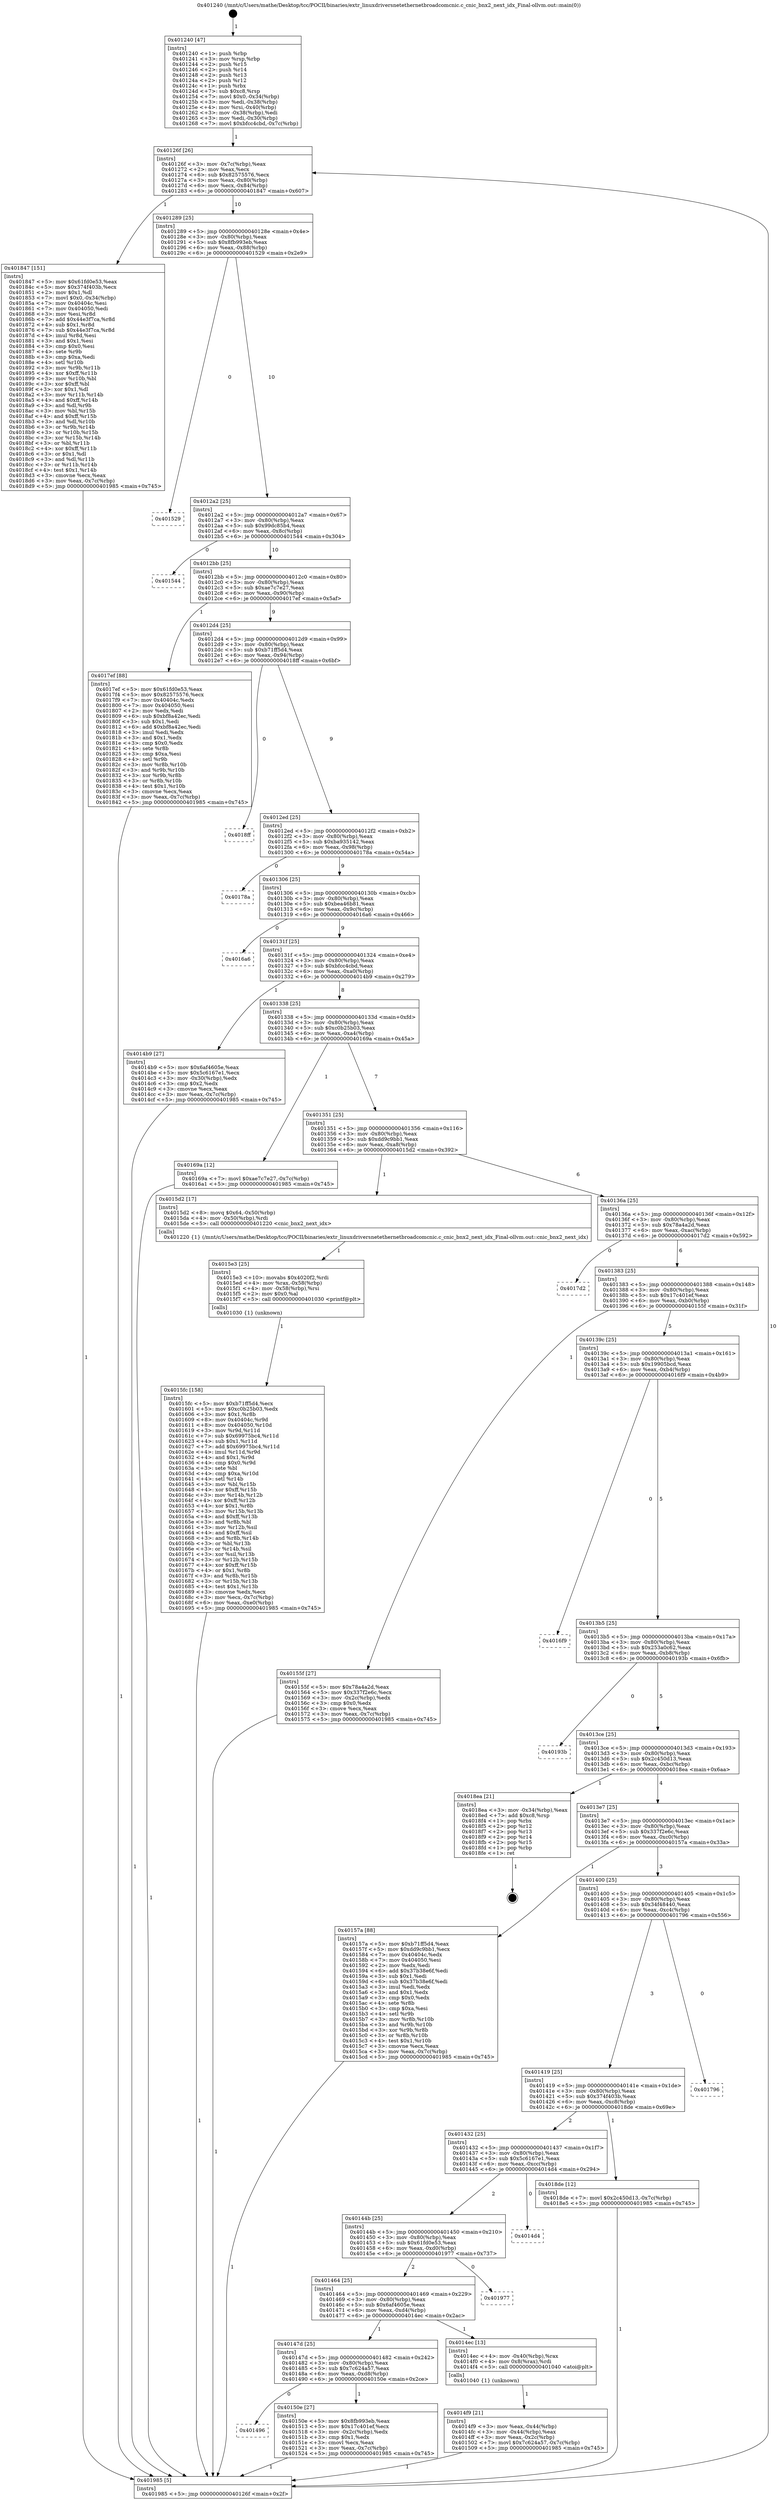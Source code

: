 digraph "0x401240" {
  label = "0x401240 (/mnt/c/Users/mathe/Desktop/tcc/POCII/binaries/extr_linuxdriversnetethernetbroadcomcnic.c_cnic_bnx2_next_idx_Final-ollvm.out::main(0))"
  labelloc = "t"
  node[shape=record]

  Entry [label="",width=0.3,height=0.3,shape=circle,fillcolor=black,style=filled]
  "0x40126f" [label="{
     0x40126f [26]\l
     | [instrs]\l
     &nbsp;&nbsp;0x40126f \<+3\>: mov -0x7c(%rbp),%eax\l
     &nbsp;&nbsp;0x401272 \<+2\>: mov %eax,%ecx\l
     &nbsp;&nbsp;0x401274 \<+6\>: sub $0x82575576,%ecx\l
     &nbsp;&nbsp;0x40127a \<+3\>: mov %eax,-0x80(%rbp)\l
     &nbsp;&nbsp;0x40127d \<+6\>: mov %ecx,-0x84(%rbp)\l
     &nbsp;&nbsp;0x401283 \<+6\>: je 0000000000401847 \<main+0x607\>\l
  }"]
  "0x401847" [label="{
     0x401847 [151]\l
     | [instrs]\l
     &nbsp;&nbsp;0x401847 \<+5\>: mov $0x61fd0e53,%eax\l
     &nbsp;&nbsp;0x40184c \<+5\>: mov $0x374f403b,%ecx\l
     &nbsp;&nbsp;0x401851 \<+2\>: mov $0x1,%dl\l
     &nbsp;&nbsp;0x401853 \<+7\>: movl $0x0,-0x34(%rbp)\l
     &nbsp;&nbsp;0x40185a \<+7\>: mov 0x40404c,%esi\l
     &nbsp;&nbsp;0x401861 \<+7\>: mov 0x404050,%edi\l
     &nbsp;&nbsp;0x401868 \<+3\>: mov %esi,%r8d\l
     &nbsp;&nbsp;0x40186b \<+7\>: add $0x44e3f7ca,%r8d\l
     &nbsp;&nbsp;0x401872 \<+4\>: sub $0x1,%r8d\l
     &nbsp;&nbsp;0x401876 \<+7\>: sub $0x44e3f7ca,%r8d\l
     &nbsp;&nbsp;0x40187d \<+4\>: imul %r8d,%esi\l
     &nbsp;&nbsp;0x401881 \<+3\>: and $0x1,%esi\l
     &nbsp;&nbsp;0x401884 \<+3\>: cmp $0x0,%esi\l
     &nbsp;&nbsp;0x401887 \<+4\>: sete %r9b\l
     &nbsp;&nbsp;0x40188b \<+3\>: cmp $0xa,%edi\l
     &nbsp;&nbsp;0x40188e \<+4\>: setl %r10b\l
     &nbsp;&nbsp;0x401892 \<+3\>: mov %r9b,%r11b\l
     &nbsp;&nbsp;0x401895 \<+4\>: xor $0xff,%r11b\l
     &nbsp;&nbsp;0x401899 \<+3\>: mov %r10b,%bl\l
     &nbsp;&nbsp;0x40189c \<+3\>: xor $0xff,%bl\l
     &nbsp;&nbsp;0x40189f \<+3\>: xor $0x1,%dl\l
     &nbsp;&nbsp;0x4018a2 \<+3\>: mov %r11b,%r14b\l
     &nbsp;&nbsp;0x4018a5 \<+4\>: and $0xff,%r14b\l
     &nbsp;&nbsp;0x4018a9 \<+3\>: and %dl,%r9b\l
     &nbsp;&nbsp;0x4018ac \<+3\>: mov %bl,%r15b\l
     &nbsp;&nbsp;0x4018af \<+4\>: and $0xff,%r15b\l
     &nbsp;&nbsp;0x4018b3 \<+3\>: and %dl,%r10b\l
     &nbsp;&nbsp;0x4018b6 \<+3\>: or %r9b,%r14b\l
     &nbsp;&nbsp;0x4018b9 \<+3\>: or %r10b,%r15b\l
     &nbsp;&nbsp;0x4018bc \<+3\>: xor %r15b,%r14b\l
     &nbsp;&nbsp;0x4018bf \<+3\>: or %bl,%r11b\l
     &nbsp;&nbsp;0x4018c2 \<+4\>: xor $0xff,%r11b\l
     &nbsp;&nbsp;0x4018c6 \<+3\>: or $0x1,%dl\l
     &nbsp;&nbsp;0x4018c9 \<+3\>: and %dl,%r11b\l
     &nbsp;&nbsp;0x4018cc \<+3\>: or %r11b,%r14b\l
     &nbsp;&nbsp;0x4018cf \<+4\>: test $0x1,%r14b\l
     &nbsp;&nbsp;0x4018d3 \<+3\>: cmovne %ecx,%eax\l
     &nbsp;&nbsp;0x4018d6 \<+3\>: mov %eax,-0x7c(%rbp)\l
     &nbsp;&nbsp;0x4018d9 \<+5\>: jmp 0000000000401985 \<main+0x745\>\l
  }"]
  "0x401289" [label="{
     0x401289 [25]\l
     | [instrs]\l
     &nbsp;&nbsp;0x401289 \<+5\>: jmp 000000000040128e \<main+0x4e\>\l
     &nbsp;&nbsp;0x40128e \<+3\>: mov -0x80(%rbp),%eax\l
     &nbsp;&nbsp;0x401291 \<+5\>: sub $0x8fb993eb,%eax\l
     &nbsp;&nbsp;0x401296 \<+6\>: mov %eax,-0x88(%rbp)\l
     &nbsp;&nbsp;0x40129c \<+6\>: je 0000000000401529 \<main+0x2e9\>\l
  }"]
  Exit [label="",width=0.3,height=0.3,shape=circle,fillcolor=black,style=filled,peripheries=2]
  "0x401529" [label="{
     0x401529\l
  }", style=dashed]
  "0x4012a2" [label="{
     0x4012a2 [25]\l
     | [instrs]\l
     &nbsp;&nbsp;0x4012a2 \<+5\>: jmp 00000000004012a7 \<main+0x67\>\l
     &nbsp;&nbsp;0x4012a7 \<+3\>: mov -0x80(%rbp),%eax\l
     &nbsp;&nbsp;0x4012aa \<+5\>: sub $0x99dc85b4,%eax\l
     &nbsp;&nbsp;0x4012af \<+6\>: mov %eax,-0x8c(%rbp)\l
     &nbsp;&nbsp;0x4012b5 \<+6\>: je 0000000000401544 \<main+0x304\>\l
  }"]
  "0x4015fc" [label="{
     0x4015fc [158]\l
     | [instrs]\l
     &nbsp;&nbsp;0x4015fc \<+5\>: mov $0xb71ff5d4,%ecx\l
     &nbsp;&nbsp;0x401601 \<+5\>: mov $0xc0b25b03,%edx\l
     &nbsp;&nbsp;0x401606 \<+3\>: mov $0x1,%r8b\l
     &nbsp;&nbsp;0x401609 \<+8\>: mov 0x40404c,%r9d\l
     &nbsp;&nbsp;0x401611 \<+8\>: mov 0x404050,%r10d\l
     &nbsp;&nbsp;0x401619 \<+3\>: mov %r9d,%r11d\l
     &nbsp;&nbsp;0x40161c \<+7\>: sub $0x69975bc4,%r11d\l
     &nbsp;&nbsp;0x401623 \<+4\>: sub $0x1,%r11d\l
     &nbsp;&nbsp;0x401627 \<+7\>: add $0x69975bc4,%r11d\l
     &nbsp;&nbsp;0x40162e \<+4\>: imul %r11d,%r9d\l
     &nbsp;&nbsp;0x401632 \<+4\>: and $0x1,%r9d\l
     &nbsp;&nbsp;0x401636 \<+4\>: cmp $0x0,%r9d\l
     &nbsp;&nbsp;0x40163a \<+3\>: sete %bl\l
     &nbsp;&nbsp;0x40163d \<+4\>: cmp $0xa,%r10d\l
     &nbsp;&nbsp;0x401641 \<+4\>: setl %r14b\l
     &nbsp;&nbsp;0x401645 \<+3\>: mov %bl,%r15b\l
     &nbsp;&nbsp;0x401648 \<+4\>: xor $0xff,%r15b\l
     &nbsp;&nbsp;0x40164c \<+3\>: mov %r14b,%r12b\l
     &nbsp;&nbsp;0x40164f \<+4\>: xor $0xff,%r12b\l
     &nbsp;&nbsp;0x401653 \<+4\>: xor $0x1,%r8b\l
     &nbsp;&nbsp;0x401657 \<+3\>: mov %r15b,%r13b\l
     &nbsp;&nbsp;0x40165a \<+4\>: and $0xff,%r13b\l
     &nbsp;&nbsp;0x40165e \<+3\>: and %r8b,%bl\l
     &nbsp;&nbsp;0x401661 \<+3\>: mov %r12b,%sil\l
     &nbsp;&nbsp;0x401664 \<+4\>: and $0xff,%sil\l
     &nbsp;&nbsp;0x401668 \<+3\>: and %r8b,%r14b\l
     &nbsp;&nbsp;0x40166b \<+3\>: or %bl,%r13b\l
     &nbsp;&nbsp;0x40166e \<+3\>: or %r14b,%sil\l
     &nbsp;&nbsp;0x401671 \<+3\>: xor %sil,%r13b\l
     &nbsp;&nbsp;0x401674 \<+3\>: or %r12b,%r15b\l
     &nbsp;&nbsp;0x401677 \<+4\>: xor $0xff,%r15b\l
     &nbsp;&nbsp;0x40167b \<+4\>: or $0x1,%r8b\l
     &nbsp;&nbsp;0x40167f \<+3\>: and %r8b,%r15b\l
     &nbsp;&nbsp;0x401682 \<+3\>: or %r15b,%r13b\l
     &nbsp;&nbsp;0x401685 \<+4\>: test $0x1,%r13b\l
     &nbsp;&nbsp;0x401689 \<+3\>: cmovne %edx,%ecx\l
     &nbsp;&nbsp;0x40168c \<+3\>: mov %ecx,-0x7c(%rbp)\l
     &nbsp;&nbsp;0x40168f \<+6\>: mov %eax,-0xe0(%rbp)\l
     &nbsp;&nbsp;0x401695 \<+5\>: jmp 0000000000401985 \<main+0x745\>\l
  }"]
  "0x401544" [label="{
     0x401544\l
  }", style=dashed]
  "0x4012bb" [label="{
     0x4012bb [25]\l
     | [instrs]\l
     &nbsp;&nbsp;0x4012bb \<+5\>: jmp 00000000004012c0 \<main+0x80\>\l
     &nbsp;&nbsp;0x4012c0 \<+3\>: mov -0x80(%rbp),%eax\l
     &nbsp;&nbsp;0x4012c3 \<+5\>: sub $0xae7c7e27,%eax\l
     &nbsp;&nbsp;0x4012c8 \<+6\>: mov %eax,-0x90(%rbp)\l
     &nbsp;&nbsp;0x4012ce \<+6\>: je 00000000004017ef \<main+0x5af\>\l
  }"]
  "0x4015e3" [label="{
     0x4015e3 [25]\l
     | [instrs]\l
     &nbsp;&nbsp;0x4015e3 \<+10\>: movabs $0x4020f2,%rdi\l
     &nbsp;&nbsp;0x4015ed \<+4\>: mov %rax,-0x58(%rbp)\l
     &nbsp;&nbsp;0x4015f1 \<+4\>: mov -0x58(%rbp),%rsi\l
     &nbsp;&nbsp;0x4015f5 \<+2\>: mov $0x0,%al\l
     &nbsp;&nbsp;0x4015f7 \<+5\>: call 0000000000401030 \<printf@plt\>\l
     | [calls]\l
     &nbsp;&nbsp;0x401030 \{1\} (unknown)\l
  }"]
  "0x4017ef" [label="{
     0x4017ef [88]\l
     | [instrs]\l
     &nbsp;&nbsp;0x4017ef \<+5\>: mov $0x61fd0e53,%eax\l
     &nbsp;&nbsp;0x4017f4 \<+5\>: mov $0x82575576,%ecx\l
     &nbsp;&nbsp;0x4017f9 \<+7\>: mov 0x40404c,%edx\l
     &nbsp;&nbsp;0x401800 \<+7\>: mov 0x404050,%esi\l
     &nbsp;&nbsp;0x401807 \<+2\>: mov %edx,%edi\l
     &nbsp;&nbsp;0x401809 \<+6\>: sub $0xbf8a42ec,%edi\l
     &nbsp;&nbsp;0x40180f \<+3\>: sub $0x1,%edi\l
     &nbsp;&nbsp;0x401812 \<+6\>: add $0xbf8a42ec,%edi\l
     &nbsp;&nbsp;0x401818 \<+3\>: imul %edi,%edx\l
     &nbsp;&nbsp;0x40181b \<+3\>: and $0x1,%edx\l
     &nbsp;&nbsp;0x40181e \<+3\>: cmp $0x0,%edx\l
     &nbsp;&nbsp;0x401821 \<+4\>: sete %r8b\l
     &nbsp;&nbsp;0x401825 \<+3\>: cmp $0xa,%esi\l
     &nbsp;&nbsp;0x401828 \<+4\>: setl %r9b\l
     &nbsp;&nbsp;0x40182c \<+3\>: mov %r8b,%r10b\l
     &nbsp;&nbsp;0x40182f \<+3\>: and %r9b,%r10b\l
     &nbsp;&nbsp;0x401832 \<+3\>: xor %r9b,%r8b\l
     &nbsp;&nbsp;0x401835 \<+3\>: or %r8b,%r10b\l
     &nbsp;&nbsp;0x401838 \<+4\>: test $0x1,%r10b\l
     &nbsp;&nbsp;0x40183c \<+3\>: cmovne %ecx,%eax\l
     &nbsp;&nbsp;0x40183f \<+3\>: mov %eax,-0x7c(%rbp)\l
     &nbsp;&nbsp;0x401842 \<+5\>: jmp 0000000000401985 \<main+0x745\>\l
  }"]
  "0x4012d4" [label="{
     0x4012d4 [25]\l
     | [instrs]\l
     &nbsp;&nbsp;0x4012d4 \<+5\>: jmp 00000000004012d9 \<main+0x99\>\l
     &nbsp;&nbsp;0x4012d9 \<+3\>: mov -0x80(%rbp),%eax\l
     &nbsp;&nbsp;0x4012dc \<+5\>: sub $0xb71ff5d4,%eax\l
     &nbsp;&nbsp;0x4012e1 \<+6\>: mov %eax,-0x94(%rbp)\l
     &nbsp;&nbsp;0x4012e7 \<+6\>: je 00000000004018ff \<main+0x6bf\>\l
  }"]
  "0x401496" [label="{
     0x401496\l
  }", style=dashed]
  "0x4018ff" [label="{
     0x4018ff\l
  }", style=dashed]
  "0x4012ed" [label="{
     0x4012ed [25]\l
     | [instrs]\l
     &nbsp;&nbsp;0x4012ed \<+5\>: jmp 00000000004012f2 \<main+0xb2\>\l
     &nbsp;&nbsp;0x4012f2 \<+3\>: mov -0x80(%rbp),%eax\l
     &nbsp;&nbsp;0x4012f5 \<+5\>: sub $0xba935142,%eax\l
     &nbsp;&nbsp;0x4012fa \<+6\>: mov %eax,-0x98(%rbp)\l
     &nbsp;&nbsp;0x401300 \<+6\>: je 000000000040178a \<main+0x54a\>\l
  }"]
  "0x40150e" [label="{
     0x40150e [27]\l
     | [instrs]\l
     &nbsp;&nbsp;0x40150e \<+5\>: mov $0x8fb993eb,%eax\l
     &nbsp;&nbsp;0x401513 \<+5\>: mov $0x17c401ef,%ecx\l
     &nbsp;&nbsp;0x401518 \<+3\>: mov -0x2c(%rbp),%edx\l
     &nbsp;&nbsp;0x40151b \<+3\>: cmp $0x1,%edx\l
     &nbsp;&nbsp;0x40151e \<+3\>: cmovl %ecx,%eax\l
     &nbsp;&nbsp;0x401521 \<+3\>: mov %eax,-0x7c(%rbp)\l
     &nbsp;&nbsp;0x401524 \<+5\>: jmp 0000000000401985 \<main+0x745\>\l
  }"]
  "0x40178a" [label="{
     0x40178a\l
  }", style=dashed]
  "0x401306" [label="{
     0x401306 [25]\l
     | [instrs]\l
     &nbsp;&nbsp;0x401306 \<+5\>: jmp 000000000040130b \<main+0xcb\>\l
     &nbsp;&nbsp;0x40130b \<+3\>: mov -0x80(%rbp),%eax\l
     &nbsp;&nbsp;0x40130e \<+5\>: sub $0xbea46b81,%eax\l
     &nbsp;&nbsp;0x401313 \<+6\>: mov %eax,-0x9c(%rbp)\l
     &nbsp;&nbsp;0x401319 \<+6\>: je 00000000004016a6 \<main+0x466\>\l
  }"]
  "0x4014f9" [label="{
     0x4014f9 [21]\l
     | [instrs]\l
     &nbsp;&nbsp;0x4014f9 \<+3\>: mov %eax,-0x44(%rbp)\l
     &nbsp;&nbsp;0x4014fc \<+3\>: mov -0x44(%rbp),%eax\l
     &nbsp;&nbsp;0x4014ff \<+3\>: mov %eax,-0x2c(%rbp)\l
     &nbsp;&nbsp;0x401502 \<+7\>: movl $0x7c624a57,-0x7c(%rbp)\l
     &nbsp;&nbsp;0x401509 \<+5\>: jmp 0000000000401985 \<main+0x745\>\l
  }"]
  "0x4016a6" [label="{
     0x4016a6\l
  }", style=dashed]
  "0x40131f" [label="{
     0x40131f [25]\l
     | [instrs]\l
     &nbsp;&nbsp;0x40131f \<+5\>: jmp 0000000000401324 \<main+0xe4\>\l
     &nbsp;&nbsp;0x401324 \<+3\>: mov -0x80(%rbp),%eax\l
     &nbsp;&nbsp;0x401327 \<+5\>: sub $0xbfcc4cbd,%eax\l
     &nbsp;&nbsp;0x40132c \<+6\>: mov %eax,-0xa0(%rbp)\l
     &nbsp;&nbsp;0x401332 \<+6\>: je 00000000004014b9 \<main+0x279\>\l
  }"]
  "0x40147d" [label="{
     0x40147d [25]\l
     | [instrs]\l
     &nbsp;&nbsp;0x40147d \<+5\>: jmp 0000000000401482 \<main+0x242\>\l
     &nbsp;&nbsp;0x401482 \<+3\>: mov -0x80(%rbp),%eax\l
     &nbsp;&nbsp;0x401485 \<+5\>: sub $0x7c624a57,%eax\l
     &nbsp;&nbsp;0x40148a \<+6\>: mov %eax,-0xd8(%rbp)\l
     &nbsp;&nbsp;0x401490 \<+6\>: je 000000000040150e \<main+0x2ce\>\l
  }"]
  "0x4014b9" [label="{
     0x4014b9 [27]\l
     | [instrs]\l
     &nbsp;&nbsp;0x4014b9 \<+5\>: mov $0x6af4605e,%eax\l
     &nbsp;&nbsp;0x4014be \<+5\>: mov $0x5c6167e1,%ecx\l
     &nbsp;&nbsp;0x4014c3 \<+3\>: mov -0x30(%rbp),%edx\l
     &nbsp;&nbsp;0x4014c6 \<+3\>: cmp $0x2,%edx\l
     &nbsp;&nbsp;0x4014c9 \<+3\>: cmovne %ecx,%eax\l
     &nbsp;&nbsp;0x4014cc \<+3\>: mov %eax,-0x7c(%rbp)\l
     &nbsp;&nbsp;0x4014cf \<+5\>: jmp 0000000000401985 \<main+0x745\>\l
  }"]
  "0x401338" [label="{
     0x401338 [25]\l
     | [instrs]\l
     &nbsp;&nbsp;0x401338 \<+5\>: jmp 000000000040133d \<main+0xfd\>\l
     &nbsp;&nbsp;0x40133d \<+3\>: mov -0x80(%rbp),%eax\l
     &nbsp;&nbsp;0x401340 \<+5\>: sub $0xc0b25b03,%eax\l
     &nbsp;&nbsp;0x401345 \<+6\>: mov %eax,-0xa4(%rbp)\l
     &nbsp;&nbsp;0x40134b \<+6\>: je 000000000040169a \<main+0x45a\>\l
  }"]
  "0x401985" [label="{
     0x401985 [5]\l
     | [instrs]\l
     &nbsp;&nbsp;0x401985 \<+5\>: jmp 000000000040126f \<main+0x2f\>\l
  }"]
  "0x401240" [label="{
     0x401240 [47]\l
     | [instrs]\l
     &nbsp;&nbsp;0x401240 \<+1\>: push %rbp\l
     &nbsp;&nbsp;0x401241 \<+3\>: mov %rsp,%rbp\l
     &nbsp;&nbsp;0x401244 \<+2\>: push %r15\l
     &nbsp;&nbsp;0x401246 \<+2\>: push %r14\l
     &nbsp;&nbsp;0x401248 \<+2\>: push %r13\l
     &nbsp;&nbsp;0x40124a \<+2\>: push %r12\l
     &nbsp;&nbsp;0x40124c \<+1\>: push %rbx\l
     &nbsp;&nbsp;0x40124d \<+7\>: sub $0xc8,%rsp\l
     &nbsp;&nbsp;0x401254 \<+7\>: movl $0x0,-0x34(%rbp)\l
     &nbsp;&nbsp;0x40125b \<+3\>: mov %edi,-0x38(%rbp)\l
     &nbsp;&nbsp;0x40125e \<+4\>: mov %rsi,-0x40(%rbp)\l
     &nbsp;&nbsp;0x401262 \<+3\>: mov -0x38(%rbp),%edi\l
     &nbsp;&nbsp;0x401265 \<+3\>: mov %edi,-0x30(%rbp)\l
     &nbsp;&nbsp;0x401268 \<+7\>: movl $0xbfcc4cbd,-0x7c(%rbp)\l
  }"]
  "0x4014ec" [label="{
     0x4014ec [13]\l
     | [instrs]\l
     &nbsp;&nbsp;0x4014ec \<+4\>: mov -0x40(%rbp),%rax\l
     &nbsp;&nbsp;0x4014f0 \<+4\>: mov 0x8(%rax),%rdi\l
     &nbsp;&nbsp;0x4014f4 \<+5\>: call 0000000000401040 \<atoi@plt\>\l
     | [calls]\l
     &nbsp;&nbsp;0x401040 \{1\} (unknown)\l
  }"]
  "0x40169a" [label="{
     0x40169a [12]\l
     | [instrs]\l
     &nbsp;&nbsp;0x40169a \<+7\>: movl $0xae7c7e27,-0x7c(%rbp)\l
     &nbsp;&nbsp;0x4016a1 \<+5\>: jmp 0000000000401985 \<main+0x745\>\l
  }"]
  "0x401351" [label="{
     0x401351 [25]\l
     | [instrs]\l
     &nbsp;&nbsp;0x401351 \<+5\>: jmp 0000000000401356 \<main+0x116\>\l
     &nbsp;&nbsp;0x401356 \<+3\>: mov -0x80(%rbp),%eax\l
     &nbsp;&nbsp;0x401359 \<+5\>: sub $0xdd9c9bb1,%eax\l
     &nbsp;&nbsp;0x40135e \<+6\>: mov %eax,-0xa8(%rbp)\l
     &nbsp;&nbsp;0x401364 \<+6\>: je 00000000004015d2 \<main+0x392\>\l
  }"]
  "0x401464" [label="{
     0x401464 [25]\l
     | [instrs]\l
     &nbsp;&nbsp;0x401464 \<+5\>: jmp 0000000000401469 \<main+0x229\>\l
     &nbsp;&nbsp;0x401469 \<+3\>: mov -0x80(%rbp),%eax\l
     &nbsp;&nbsp;0x40146c \<+5\>: sub $0x6af4605e,%eax\l
     &nbsp;&nbsp;0x401471 \<+6\>: mov %eax,-0xd4(%rbp)\l
     &nbsp;&nbsp;0x401477 \<+6\>: je 00000000004014ec \<main+0x2ac\>\l
  }"]
  "0x4015d2" [label="{
     0x4015d2 [17]\l
     | [instrs]\l
     &nbsp;&nbsp;0x4015d2 \<+8\>: movq $0x64,-0x50(%rbp)\l
     &nbsp;&nbsp;0x4015da \<+4\>: mov -0x50(%rbp),%rdi\l
     &nbsp;&nbsp;0x4015de \<+5\>: call 0000000000401220 \<cnic_bnx2_next_idx\>\l
     | [calls]\l
     &nbsp;&nbsp;0x401220 \{1\} (/mnt/c/Users/mathe/Desktop/tcc/POCII/binaries/extr_linuxdriversnetethernetbroadcomcnic.c_cnic_bnx2_next_idx_Final-ollvm.out::cnic_bnx2_next_idx)\l
  }"]
  "0x40136a" [label="{
     0x40136a [25]\l
     | [instrs]\l
     &nbsp;&nbsp;0x40136a \<+5\>: jmp 000000000040136f \<main+0x12f\>\l
     &nbsp;&nbsp;0x40136f \<+3\>: mov -0x80(%rbp),%eax\l
     &nbsp;&nbsp;0x401372 \<+5\>: sub $0x78a4a2d,%eax\l
     &nbsp;&nbsp;0x401377 \<+6\>: mov %eax,-0xac(%rbp)\l
     &nbsp;&nbsp;0x40137d \<+6\>: je 00000000004017d2 \<main+0x592\>\l
  }"]
  "0x401977" [label="{
     0x401977\l
  }", style=dashed]
  "0x4017d2" [label="{
     0x4017d2\l
  }", style=dashed]
  "0x401383" [label="{
     0x401383 [25]\l
     | [instrs]\l
     &nbsp;&nbsp;0x401383 \<+5\>: jmp 0000000000401388 \<main+0x148\>\l
     &nbsp;&nbsp;0x401388 \<+3\>: mov -0x80(%rbp),%eax\l
     &nbsp;&nbsp;0x40138b \<+5\>: sub $0x17c401ef,%eax\l
     &nbsp;&nbsp;0x401390 \<+6\>: mov %eax,-0xb0(%rbp)\l
     &nbsp;&nbsp;0x401396 \<+6\>: je 000000000040155f \<main+0x31f\>\l
  }"]
  "0x40144b" [label="{
     0x40144b [25]\l
     | [instrs]\l
     &nbsp;&nbsp;0x40144b \<+5\>: jmp 0000000000401450 \<main+0x210\>\l
     &nbsp;&nbsp;0x401450 \<+3\>: mov -0x80(%rbp),%eax\l
     &nbsp;&nbsp;0x401453 \<+5\>: sub $0x61fd0e53,%eax\l
     &nbsp;&nbsp;0x401458 \<+6\>: mov %eax,-0xd0(%rbp)\l
     &nbsp;&nbsp;0x40145e \<+6\>: je 0000000000401977 \<main+0x737\>\l
  }"]
  "0x40155f" [label="{
     0x40155f [27]\l
     | [instrs]\l
     &nbsp;&nbsp;0x40155f \<+5\>: mov $0x78a4a2d,%eax\l
     &nbsp;&nbsp;0x401564 \<+5\>: mov $0x337f2e6c,%ecx\l
     &nbsp;&nbsp;0x401569 \<+3\>: mov -0x2c(%rbp),%edx\l
     &nbsp;&nbsp;0x40156c \<+3\>: cmp $0x0,%edx\l
     &nbsp;&nbsp;0x40156f \<+3\>: cmove %ecx,%eax\l
     &nbsp;&nbsp;0x401572 \<+3\>: mov %eax,-0x7c(%rbp)\l
     &nbsp;&nbsp;0x401575 \<+5\>: jmp 0000000000401985 \<main+0x745\>\l
  }"]
  "0x40139c" [label="{
     0x40139c [25]\l
     | [instrs]\l
     &nbsp;&nbsp;0x40139c \<+5\>: jmp 00000000004013a1 \<main+0x161\>\l
     &nbsp;&nbsp;0x4013a1 \<+3\>: mov -0x80(%rbp),%eax\l
     &nbsp;&nbsp;0x4013a4 \<+5\>: sub $0x19905bcd,%eax\l
     &nbsp;&nbsp;0x4013a9 \<+6\>: mov %eax,-0xb4(%rbp)\l
     &nbsp;&nbsp;0x4013af \<+6\>: je 00000000004016f9 \<main+0x4b9\>\l
  }"]
  "0x4014d4" [label="{
     0x4014d4\l
  }", style=dashed]
  "0x4016f9" [label="{
     0x4016f9\l
  }", style=dashed]
  "0x4013b5" [label="{
     0x4013b5 [25]\l
     | [instrs]\l
     &nbsp;&nbsp;0x4013b5 \<+5\>: jmp 00000000004013ba \<main+0x17a\>\l
     &nbsp;&nbsp;0x4013ba \<+3\>: mov -0x80(%rbp),%eax\l
     &nbsp;&nbsp;0x4013bd \<+5\>: sub $0x253a0c62,%eax\l
     &nbsp;&nbsp;0x4013c2 \<+6\>: mov %eax,-0xb8(%rbp)\l
     &nbsp;&nbsp;0x4013c8 \<+6\>: je 000000000040193b \<main+0x6fb\>\l
  }"]
  "0x401432" [label="{
     0x401432 [25]\l
     | [instrs]\l
     &nbsp;&nbsp;0x401432 \<+5\>: jmp 0000000000401437 \<main+0x1f7\>\l
     &nbsp;&nbsp;0x401437 \<+3\>: mov -0x80(%rbp),%eax\l
     &nbsp;&nbsp;0x40143a \<+5\>: sub $0x5c6167e1,%eax\l
     &nbsp;&nbsp;0x40143f \<+6\>: mov %eax,-0xcc(%rbp)\l
     &nbsp;&nbsp;0x401445 \<+6\>: je 00000000004014d4 \<main+0x294\>\l
  }"]
  "0x40193b" [label="{
     0x40193b\l
  }", style=dashed]
  "0x4013ce" [label="{
     0x4013ce [25]\l
     | [instrs]\l
     &nbsp;&nbsp;0x4013ce \<+5\>: jmp 00000000004013d3 \<main+0x193\>\l
     &nbsp;&nbsp;0x4013d3 \<+3\>: mov -0x80(%rbp),%eax\l
     &nbsp;&nbsp;0x4013d6 \<+5\>: sub $0x2c450d13,%eax\l
     &nbsp;&nbsp;0x4013db \<+6\>: mov %eax,-0xbc(%rbp)\l
     &nbsp;&nbsp;0x4013e1 \<+6\>: je 00000000004018ea \<main+0x6aa\>\l
  }"]
  "0x4018de" [label="{
     0x4018de [12]\l
     | [instrs]\l
     &nbsp;&nbsp;0x4018de \<+7\>: movl $0x2c450d13,-0x7c(%rbp)\l
     &nbsp;&nbsp;0x4018e5 \<+5\>: jmp 0000000000401985 \<main+0x745\>\l
  }"]
  "0x4018ea" [label="{
     0x4018ea [21]\l
     | [instrs]\l
     &nbsp;&nbsp;0x4018ea \<+3\>: mov -0x34(%rbp),%eax\l
     &nbsp;&nbsp;0x4018ed \<+7\>: add $0xc8,%rsp\l
     &nbsp;&nbsp;0x4018f4 \<+1\>: pop %rbx\l
     &nbsp;&nbsp;0x4018f5 \<+2\>: pop %r12\l
     &nbsp;&nbsp;0x4018f7 \<+2\>: pop %r13\l
     &nbsp;&nbsp;0x4018f9 \<+2\>: pop %r14\l
     &nbsp;&nbsp;0x4018fb \<+2\>: pop %r15\l
     &nbsp;&nbsp;0x4018fd \<+1\>: pop %rbp\l
     &nbsp;&nbsp;0x4018fe \<+1\>: ret\l
  }"]
  "0x4013e7" [label="{
     0x4013e7 [25]\l
     | [instrs]\l
     &nbsp;&nbsp;0x4013e7 \<+5\>: jmp 00000000004013ec \<main+0x1ac\>\l
     &nbsp;&nbsp;0x4013ec \<+3\>: mov -0x80(%rbp),%eax\l
     &nbsp;&nbsp;0x4013ef \<+5\>: sub $0x337f2e6c,%eax\l
     &nbsp;&nbsp;0x4013f4 \<+6\>: mov %eax,-0xc0(%rbp)\l
     &nbsp;&nbsp;0x4013fa \<+6\>: je 000000000040157a \<main+0x33a\>\l
  }"]
  "0x401419" [label="{
     0x401419 [25]\l
     | [instrs]\l
     &nbsp;&nbsp;0x401419 \<+5\>: jmp 000000000040141e \<main+0x1de\>\l
     &nbsp;&nbsp;0x40141e \<+3\>: mov -0x80(%rbp),%eax\l
     &nbsp;&nbsp;0x401421 \<+5\>: sub $0x374f403b,%eax\l
     &nbsp;&nbsp;0x401426 \<+6\>: mov %eax,-0xc8(%rbp)\l
     &nbsp;&nbsp;0x40142c \<+6\>: je 00000000004018de \<main+0x69e\>\l
  }"]
  "0x40157a" [label="{
     0x40157a [88]\l
     | [instrs]\l
     &nbsp;&nbsp;0x40157a \<+5\>: mov $0xb71ff5d4,%eax\l
     &nbsp;&nbsp;0x40157f \<+5\>: mov $0xdd9c9bb1,%ecx\l
     &nbsp;&nbsp;0x401584 \<+7\>: mov 0x40404c,%edx\l
     &nbsp;&nbsp;0x40158b \<+7\>: mov 0x404050,%esi\l
     &nbsp;&nbsp;0x401592 \<+2\>: mov %edx,%edi\l
     &nbsp;&nbsp;0x401594 \<+6\>: add $0x37b38e6f,%edi\l
     &nbsp;&nbsp;0x40159a \<+3\>: sub $0x1,%edi\l
     &nbsp;&nbsp;0x40159d \<+6\>: sub $0x37b38e6f,%edi\l
     &nbsp;&nbsp;0x4015a3 \<+3\>: imul %edi,%edx\l
     &nbsp;&nbsp;0x4015a6 \<+3\>: and $0x1,%edx\l
     &nbsp;&nbsp;0x4015a9 \<+3\>: cmp $0x0,%edx\l
     &nbsp;&nbsp;0x4015ac \<+4\>: sete %r8b\l
     &nbsp;&nbsp;0x4015b0 \<+3\>: cmp $0xa,%esi\l
     &nbsp;&nbsp;0x4015b3 \<+4\>: setl %r9b\l
     &nbsp;&nbsp;0x4015b7 \<+3\>: mov %r8b,%r10b\l
     &nbsp;&nbsp;0x4015ba \<+3\>: and %r9b,%r10b\l
     &nbsp;&nbsp;0x4015bd \<+3\>: xor %r9b,%r8b\l
     &nbsp;&nbsp;0x4015c0 \<+3\>: or %r8b,%r10b\l
     &nbsp;&nbsp;0x4015c3 \<+4\>: test $0x1,%r10b\l
     &nbsp;&nbsp;0x4015c7 \<+3\>: cmovne %ecx,%eax\l
     &nbsp;&nbsp;0x4015ca \<+3\>: mov %eax,-0x7c(%rbp)\l
     &nbsp;&nbsp;0x4015cd \<+5\>: jmp 0000000000401985 \<main+0x745\>\l
  }"]
  "0x401400" [label="{
     0x401400 [25]\l
     | [instrs]\l
     &nbsp;&nbsp;0x401400 \<+5\>: jmp 0000000000401405 \<main+0x1c5\>\l
     &nbsp;&nbsp;0x401405 \<+3\>: mov -0x80(%rbp),%eax\l
     &nbsp;&nbsp;0x401408 \<+5\>: sub $0x34f48440,%eax\l
     &nbsp;&nbsp;0x40140d \<+6\>: mov %eax,-0xc4(%rbp)\l
     &nbsp;&nbsp;0x401413 \<+6\>: je 0000000000401796 \<main+0x556\>\l
  }"]
  "0x401796" [label="{
     0x401796\l
  }", style=dashed]
  Entry -> "0x401240" [label=" 1"]
  "0x40126f" -> "0x401847" [label=" 1"]
  "0x40126f" -> "0x401289" [label=" 10"]
  "0x4018ea" -> Exit [label=" 1"]
  "0x401289" -> "0x401529" [label=" 0"]
  "0x401289" -> "0x4012a2" [label=" 10"]
  "0x4018de" -> "0x401985" [label=" 1"]
  "0x4012a2" -> "0x401544" [label=" 0"]
  "0x4012a2" -> "0x4012bb" [label=" 10"]
  "0x401847" -> "0x401985" [label=" 1"]
  "0x4012bb" -> "0x4017ef" [label=" 1"]
  "0x4012bb" -> "0x4012d4" [label=" 9"]
  "0x4017ef" -> "0x401985" [label=" 1"]
  "0x4012d4" -> "0x4018ff" [label=" 0"]
  "0x4012d4" -> "0x4012ed" [label=" 9"]
  "0x40169a" -> "0x401985" [label=" 1"]
  "0x4012ed" -> "0x40178a" [label=" 0"]
  "0x4012ed" -> "0x401306" [label=" 9"]
  "0x4015fc" -> "0x401985" [label=" 1"]
  "0x401306" -> "0x4016a6" [label=" 0"]
  "0x401306" -> "0x40131f" [label=" 9"]
  "0x4015d2" -> "0x4015e3" [label=" 1"]
  "0x40131f" -> "0x4014b9" [label=" 1"]
  "0x40131f" -> "0x401338" [label=" 8"]
  "0x4014b9" -> "0x401985" [label=" 1"]
  "0x401240" -> "0x40126f" [label=" 1"]
  "0x401985" -> "0x40126f" [label=" 10"]
  "0x40157a" -> "0x401985" [label=" 1"]
  "0x401338" -> "0x40169a" [label=" 1"]
  "0x401338" -> "0x401351" [label=" 7"]
  "0x40155f" -> "0x401985" [label=" 1"]
  "0x401351" -> "0x4015d2" [label=" 1"]
  "0x401351" -> "0x40136a" [label=" 6"]
  "0x40147d" -> "0x401496" [label=" 0"]
  "0x40136a" -> "0x4017d2" [label=" 0"]
  "0x40136a" -> "0x401383" [label=" 6"]
  "0x40147d" -> "0x40150e" [label=" 1"]
  "0x401383" -> "0x40155f" [label=" 1"]
  "0x401383" -> "0x40139c" [label=" 5"]
  "0x4014f9" -> "0x401985" [label=" 1"]
  "0x40139c" -> "0x4016f9" [label=" 0"]
  "0x40139c" -> "0x4013b5" [label=" 5"]
  "0x4014ec" -> "0x4014f9" [label=" 1"]
  "0x4013b5" -> "0x40193b" [label=" 0"]
  "0x4013b5" -> "0x4013ce" [label=" 5"]
  "0x401464" -> "0x4014ec" [label=" 1"]
  "0x4013ce" -> "0x4018ea" [label=" 1"]
  "0x4013ce" -> "0x4013e7" [label=" 4"]
  "0x40150e" -> "0x401985" [label=" 1"]
  "0x4013e7" -> "0x40157a" [label=" 1"]
  "0x4013e7" -> "0x401400" [label=" 3"]
  "0x40144b" -> "0x401977" [label=" 0"]
  "0x401400" -> "0x401796" [label=" 0"]
  "0x401400" -> "0x401419" [label=" 3"]
  "0x40144b" -> "0x401464" [label=" 2"]
  "0x401419" -> "0x4018de" [label=" 1"]
  "0x401419" -> "0x401432" [label=" 2"]
  "0x401464" -> "0x40147d" [label=" 1"]
  "0x401432" -> "0x4014d4" [label=" 0"]
  "0x401432" -> "0x40144b" [label=" 2"]
  "0x4015e3" -> "0x4015fc" [label=" 1"]
}
